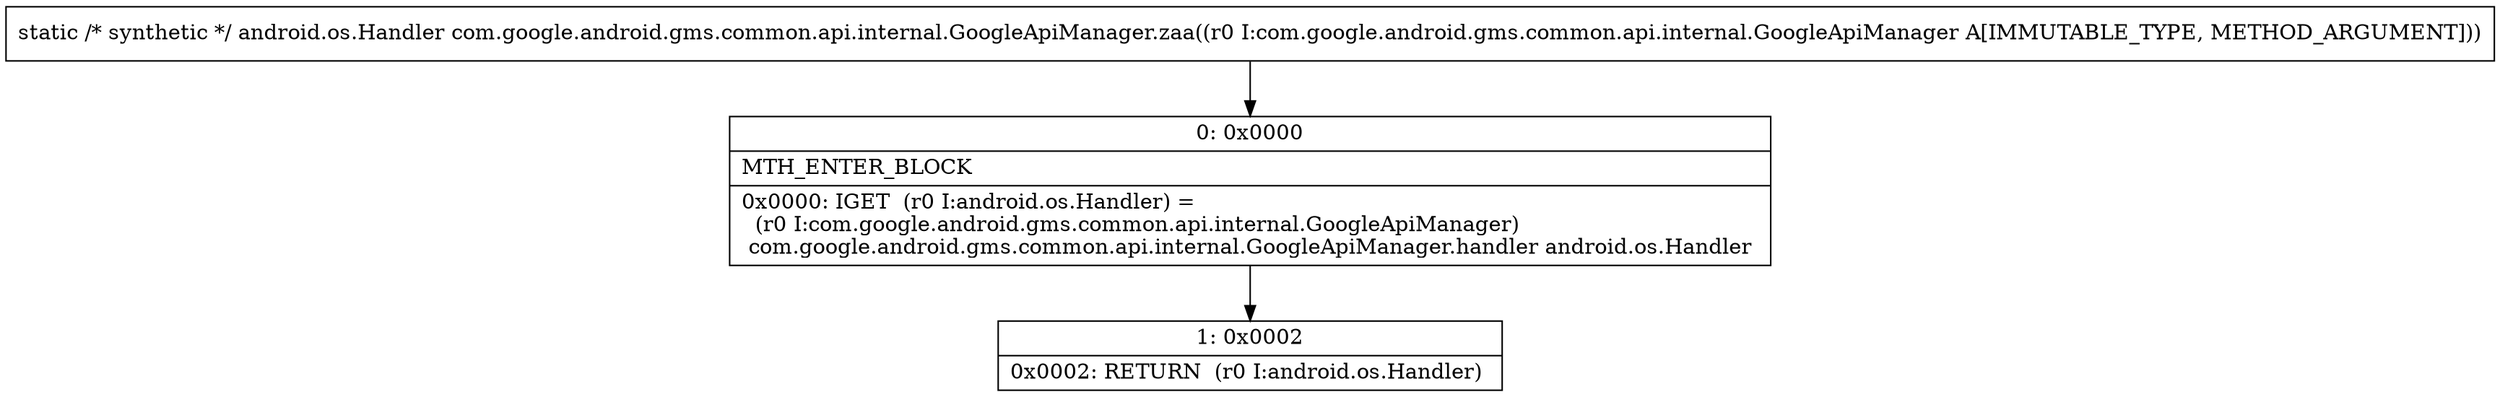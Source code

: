 digraph "CFG forcom.google.android.gms.common.api.internal.GoogleApiManager.zaa(Lcom\/google\/android\/gms\/common\/api\/internal\/GoogleApiManager;)Landroid\/os\/Handler;" {
Node_0 [shape=record,label="{0\:\ 0x0000|MTH_ENTER_BLOCK\l|0x0000: IGET  (r0 I:android.os.Handler) = \l  (r0 I:com.google.android.gms.common.api.internal.GoogleApiManager)\l com.google.android.gms.common.api.internal.GoogleApiManager.handler android.os.Handler \l}"];
Node_1 [shape=record,label="{1\:\ 0x0002|0x0002: RETURN  (r0 I:android.os.Handler) \l}"];
MethodNode[shape=record,label="{static \/* synthetic *\/ android.os.Handler com.google.android.gms.common.api.internal.GoogleApiManager.zaa((r0 I:com.google.android.gms.common.api.internal.GoogleApiManager A[IMMUTABLE_TYPE, METHOD_ARGUMENT])) }"];
MethodNode -> Node_0;
Node_0 -> Node_1;
}

